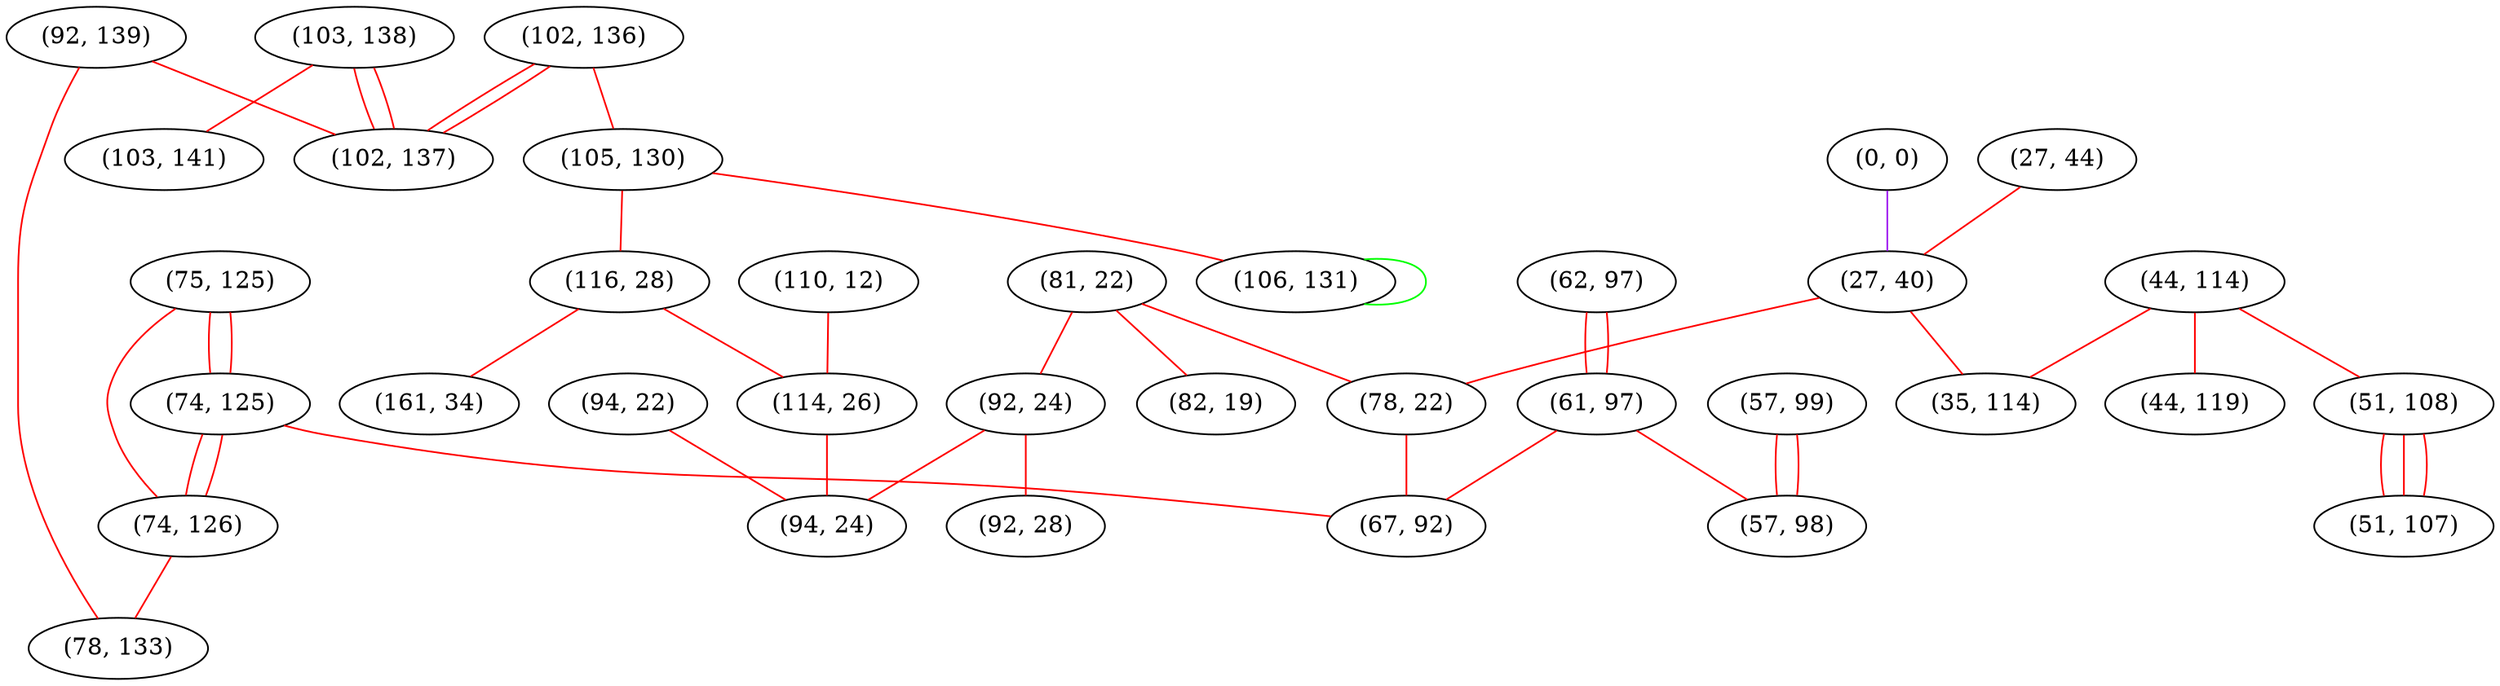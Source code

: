 graph "" {
"(75, 125)";
"(44, 114)";
"(0, 0)";
"(81, 22)";
"(103, 138)";
"(74, 125)";
"(92, 24)";
"(92, 139)";
"(92, 28)";
"(51, 108)";
"(44, 119)";
"(62, 97)";
"(74, 126)";
"(102, 136)";
"(105, 130)";
"(103, 141)";
"(27, 44)";
"(94, 22)";
"(110, 12)";
"(116, 28)";
"(82, 19)";
"(27, 40)";
"(57, 99)";
"(51, 107)";
"(78, 22)";
"(161, 34)";
"(102, 137)";
"(78, 133)";
"(114, 26)";
"(61, 97)";
"(35, 114)";
"(57, 98)";
"(67, 92)";
"(106, 131)";
"(94, 24)";
"(75, 125)" -- "(74, 125)"  [color=red, key=0, weight=1];
"(75, 125)" -- "(74, 125)"  [color=red, key=1, weight=1];
"(75, 125)" -- "(74, 126)"  [color=red, key=0, weight=1];
"(44, 114)" -- "(35, 114)"  [color=red, key=0, weight=1];
"(44, 114)" -- "(51, 108)"  [color=red, key=0, weight=1];
"(44, 114)" -- "(44, 119)"  [color=red, key=0, weight=1];
"(0, 0)" -- "(27, 40)"  [color=purple, key=0, weight=4];
"(81, 22)" -- "(92, 24)"  [color=red, key=0, weight=1];
"(81, 22)" -- "(82, 19)"  [color=red, key=0, weight=1];
"(81, 22)" -- "(78, 22)"  [color=red, key=0, weight=1];
"(103, 138)" -- "(102, 137)"  [color=red, key=0, weight=1];
"(103, 138)" -- "(102, 137)"  [color=red, key=1, weight=1];
"(103, 138)" -- "(103, 141)"  [color=red, key=0, weight=1];
"(74, 125)" -- "(74, 126)"  [color=red, key=0, weight=1];
"(74, 125)" -- "(74, 126)"  [color=red, key=1, weight=1];
"(74, 125)" -- "(67, 92)"  [color=red, key=0, weight=1];
"(92, 24)" -- "(92, 28)"  [color=red, key=0, weight=1];
"(92, 24)" -- "(94, 24)"  [color=red, key=0, weight=1];
"(92, 139)" -- "(102, 137)"  [color=red, key=0, weight=1];
"(92, 139)" -- "(78, 133)"  [color=red, key=0, weight=1];
"(51, 108)" -- "(51, 107)"  [color=red, key=0, weight=1];
"(51, 108)" -- "(51, 107)"  [color=red, key=1, weight=1];
"(51, 108)" -- "(51, 107)"  [color=red, key=2, weight=1];
"(62, 97)" -- "(61, 97)"  [color=red, key=0, weight=1];
"(62, 97)" -- "(61, 97)"  [color=red, key=1, weight=1];
"(74, 126)" -- "(78, 133)"  [color=red, key=0, weight=1];
"(102, 136)" -- "(105, 130)"  [color=red, key=0, weight=1];
"(102, 136)" -- "(102, 137)"  [color=red, key=0, weight=1];
"(102, 136)" -- "(102, 137)"  [color=red, key=1, weight=1];
"(105, 130)" -- "(116, 28)"  [color=red, key=0, weight=1];
"(105, 130)" -- "(106, 131)"  [color=red, key=0, weight=1];
"(27, 44)" -- "(27, 40)"  [color=red, key=0, weight=1];
"(94, 22)" -- "(94, 24)"  [color=red, key=0, weight=1];
"(110, 12)" -- "(114, 26)"  [color=red, key=0, weight=1];
"(116, 28)" -- "(161, 34)"  [color=red, key=0, weight=1];
"(116, 28)" -- "(114, 26)"  [color=red, key=0, weight=1];
"(27, 40)" -- "(35, 114)"  [color=red, key=0, weight=1];
"(27, 40)" -- "(78, 22)"  [color=red, key=0, weight=1];
"(57, 99)" -- "(57, 98)"  [color=red, key=0, weight=1];
"(57, 99)" -- "(57, 98)"  [color=red, key=1, weight=1];
"(78, 22)" -- "(67, 92)"  [color=red, key=0, weight=1];
"(114, 26)" -- "(94, 24)"  [color=red, key=0, weight=1];
"(61, 97)" -- "(57, 98)"  [color=red, key=0, weight=1];
"(61, 97)" -- "(67, 92)"  [color=red, key=0, weight=1];
"(106, 131)" -- "(106, 131)"  [color=green, key=0, weight=2];
}
